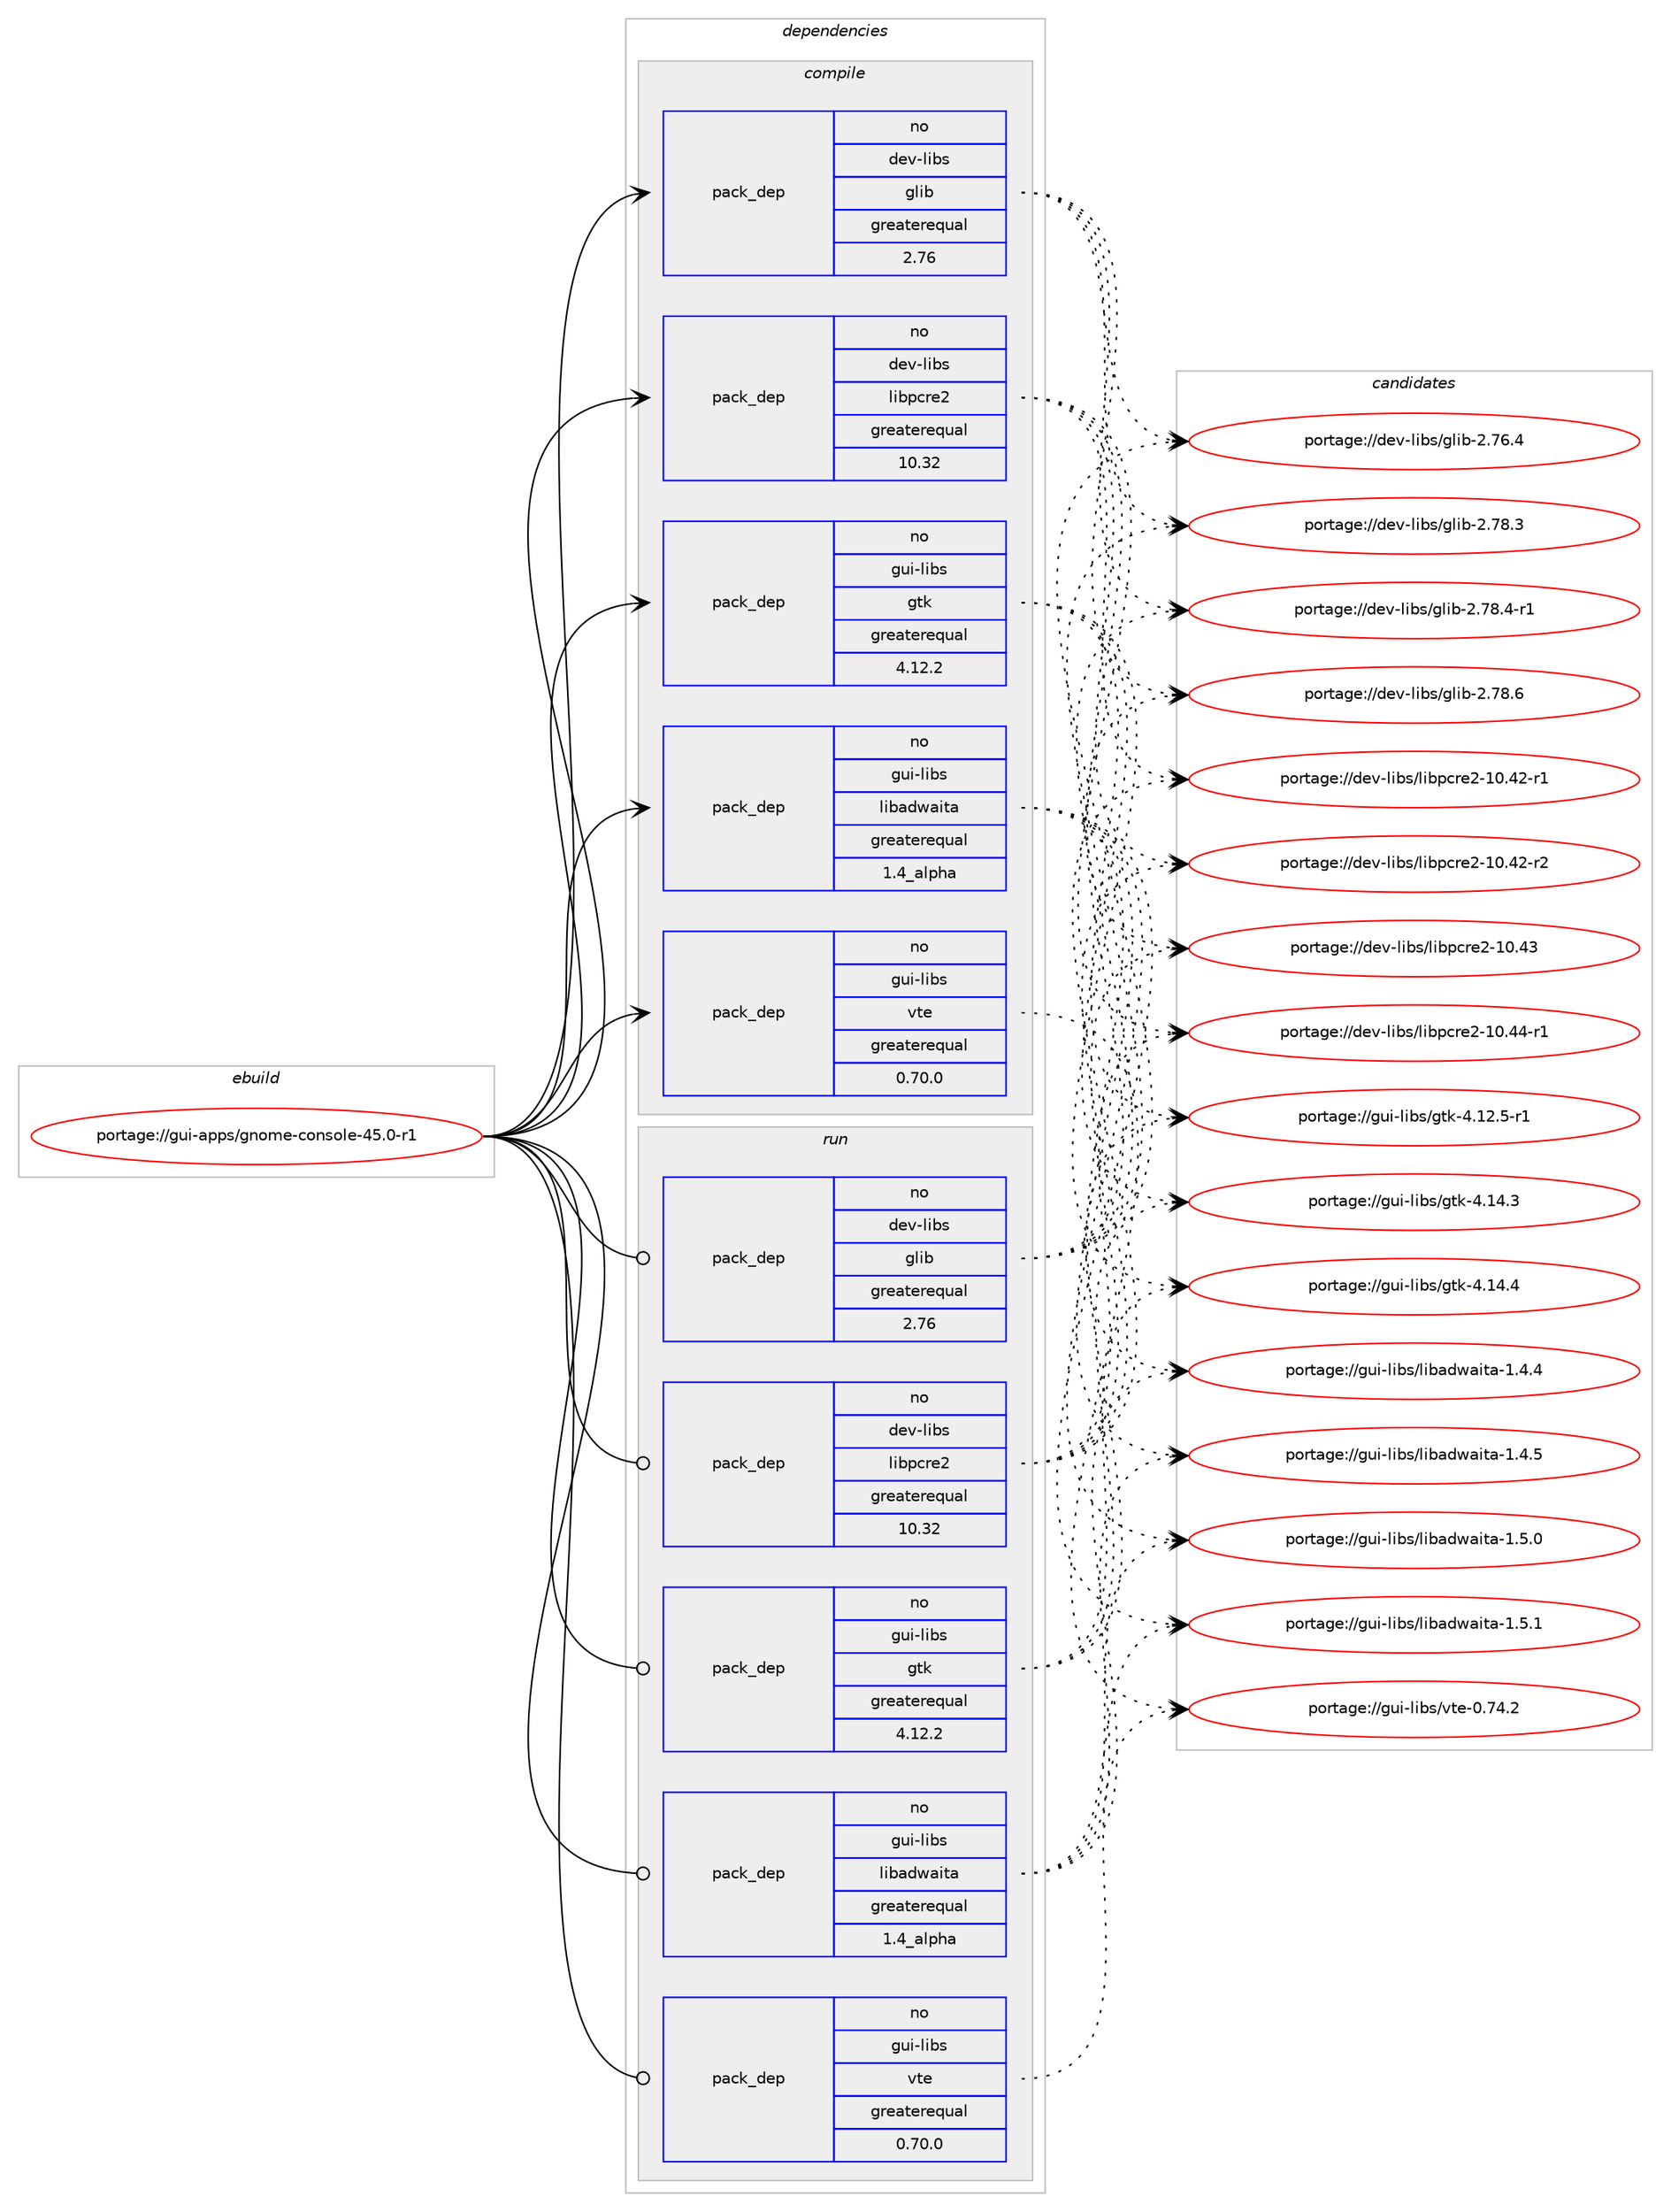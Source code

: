 digraph prolog {

# *************
# Graph options
# *************

newrank=true;
concentrate=true;
compound=true;
graph [rankdir=LR,fontname=Helvetica,fontsize=10,ranksep=1.5];#, ranksep=2.5, nodesep=0.2];
edge  [arrowhead=vee];
node  [fontname=Helvetica,fontsize=10];

# **********
# The ebuild
# **********

subgraph cluster_leftcol {
color=gray;
rank=same;
label=<<i>ebuild</i>>;
id [label="portage://gui-apps/gnome-console-45.0-r1", color=red, width=4, href="../gui-apps/gnome-console-45.0-r1.svg"];
}

# ****************
# The dependencies
# ****************

subgraph cluster_midcol {
color=gray;
label=<<i>dependencies</i>>;
subgraph cluster_compile {
fillcolor="#eeeeee";
style=filled;
label=<<i>compile</i>>;
subgraph pack54534 {
dependency120712 [label=<<TABLE BORDER="0" CELLBORDER="1" CELLSPACING="0" CELLPADDING="4" WIDTH="220"><TR><TD ROWSPAN="6" CELLPADDING="30">pack_dep</TD></TR><TR><TD WIDTH="110">no</TD></TR><TR><TD>dev-libs</TD></TR><TR><TD>glib</TD></TR><TR><TD>greaterequal</TD></TR><TR><TD>2.76</TD></TR></TABLE>>, shape=none, color=blue];
}
id:e -> dependency120712:w [weight=20,style="solid",arrowhead="vee"];
subgraph pack54535 {
dependency120713 [label=<<TABLE BORDER="0" CELLBORDER="1" CELLSPACING="0" CELLPADDING="4" WIDTH="220"><TR><TD ROWSPAN="6" CELLPADDING="30">pack_dep</TD></TR><TR><TD WIDTH="110">no</TD></TR><TR><TD>dev-libs</TD></TR><TR><TD>libpcre2</TD></TR><TR><TD>greaterequal</TD></TR><TR><TD>10.32</TD></TR></TABLE>>, shape=none, color=blue];
}
id:e -> dependency120713:w [weight=20,style="solid",arrowhead="vee"];
# *** BEGIN UNKNOWN DEPENDENCY TYPE (TODO) ***
# id -> package_dependency(portage://gui-apps/gnome-console-45.0-r1,install,no,gnome-base,gsettings-desktop-schemas,none,[,,],[],[])
# *** END UNKNOWN DEPENDENCY TYPE (TODO) ***

# *** BEGIN UNKNOWN DEPENDENCY TYPE (TODO) ***
# id -> package_dependency(portage://gui-apps/gnome-console-45.0-r1,install,no,gnome-base,libgtop,none,[,,],[slot(2),equal],[])
# *** END UNKNOWN DEPENDENCY TYPE (TODO) ***

subgraph pack54536 {
dependency120714 [label=<<TABLE BORDER="0" CELLBORDER="1" CELLSPACING="0" CELLPADDING="4" WIDTH="220"><TR><TD ROWSPAN="6" CELLPADDING="30">pack_dep</TD></TR><TR><TD WIDTH="110">no</TD></TR><TR><TD>gui-libs</TD></TR><TR><TD>gtk</TD></TR><TR><TD>greaterequal</TD></TR><TR><TD>4.12.2</TD></TR></TABLE>>, shape=none, color=blue];
}
id:e -> dependency120714:w [weight=20,style="solid",arrowhead="vee"];
subgraph pack54537 {
dependency120715 [label=<<TABLE BORDER="0" CELLBORDER="1" CELLSPACING="0" CELLPADDING="4" WIDTH="220"><TR><TD ROWSPAN="6" CELLPADDING="30">pack_dep</TD></TR><TR><TD WIDTH="110">no</TD></TR><TR><TD>gui-libs</TD></TR><TR><TD>libadwaita</TD></TR><TR><TD>greaterequal</TD></TR><TR><TD>1.4_alpha</TD></TR></TABLE>>, shape=none, color=blue];
}
id:e -> dependency120715:w [weight=20,style="solid",arrowhead="vee"];
subgraph pack54538 {
dependency120716 [label=<<TABLE BORDER="0" CELLBORDER="1" CELLSPACING="0" CELLPADDING="4" WIDTH="220"><TR><TD ROWSPAN="6" CELLPADDING="30">pack_dep</TD></TR><TR><TD WIDTH="110">no</TD></TR><TR><TD>gui-libs</TD></TR><TR><TD>vte</TD></TR><TR><TD>greaterequal</TD></TR><TR><TD>0.70.0</TD></TR></TABLE>>, shape=none, color=blue];
}
id:e -> dependency120716:w [weight=20,style="solid",arrowhead="vee"];
# *** BEGIN UNKNOWN DEPENDENCY TYPE (TODO) ***
# id -> package_dependency(portage://gui-apps/gnome-console-45.0-r1,install,no,x11-libs,pango,none,[,,],[],[])
# *** END UNKNOWN DEPENDENCY TYPE (TODO) ***

}
subgraph cluster_compileandrun {
fillcolor="#eeeeee";
style=filled;
label=<<i>compile and run</i>>;
}
subgraph cluster_run {
fillcolor="#eeeeee";
style=filled;
label=<<i>run</i>>;
subgraph pack54539 {
dependency120717 [label=<<TABLE BORDER="0" CELLBORDER="1" CELLSPACING="0" CELLPADDING="4" WIDTH="220"><TR><TD ROWSPAN="6" CELLPADDING="30">pack_dep</TD></TR><TR><TD WIDTH="110">no</TD></TR><TR><TD>dev-libs</TD></TR><TR><TD>glib</TD></TR><TR><TD>greaterequal</TD></TR><TR><TD>2.76</TD></TR></TABLE>>, shape=none, color=blue];
}
id:e -> dependency120717:w [weight=20,style="solid",arrowhead="odot"];
subgraph pack54540 {
dependency120718 [label=<<TABLE BORDER="0" CELLBORDER="1" CELLSPACING="0" CELLPADDING="4" WIDTH="220"><TR><TD ROWSPAN="6" CELLPADDING="30">pack_dep</TD></TR><TR><TD WIDTH="110">no</TD></TR><TR><TD>dev-libs</TD></TR><TR><TD>libpcre2</TD></TR><TR><TD>greaterequal</TD></TR><TR><TD>10.32</TD></TR></TABLE>>, shape=none, color=blue];
}
id:e -> dependency120718:w [weight=20,style="solid",arrowhead="odot"];
# *** BEGIN UNKNOWN DEPENDENCY TYPE (TODO) ***
# id -> package_dependency(portage://gui-apps/gnome-console-45.0-r1,run,no,gnome-base,gsettings-desktop-schemas,none,[,,],[],[])
# *** END UNKNOWN DEPENDENCY TYPE (TODO) ***

# *** BEGIN UNKNOWN DEPENDENCY TYPE (TODO) ***
# id -> package_dependency(portage://gui-apps/gnome-console-45.0-r1,run,no,gnome-base,libgtop,none,[,,],[slot(2),equal],[])
# *** END UNKNOWN DEPENDENCY TYPE (TODO) ***

subgraph pack54541 {
dependency120719 [label=<<TABLE BORDER="0" CELLBORDER="1" CELLSPACING="0" CELLPADDING="4" WIDTH="220"><TR><TD ROWSPAN="6" CELLPADDING="30">pack_dep</TD></TR><TR><TD WIDTH="110">no</TD></TR><TR><TD>gui-libs</TD></TR><TR><TD>gtk</TD></TR><TR><TD>greaterequal</TD></TR><TR><TD>4.12.2</TD></TR></TABLE>>, shape=none, color=blue];
}
id:e -> dependency120719:w [weight=20,style="solid",arrowhead="odot"];
subgraph pack54542 {
dependency120720 [label=<<TABLE BORDER="0" CELLBORDER="1" CELLSPACING="0" CELLPADDING="4" WIDTH="220"><TR><TD ROWSPAN="6" CELLPADDING="30">pack_dep</TD></TR><TR><TD WIDTH="110">no</TD></TR><TR><TD>gui-libs</TD></TR><TR><TD>libadwaita</TD></TR><TR><TD>greaterequal</TD></TR><TR><TD>1.4_alpha</TD></TR></TABLE>>, shape=none, color=blue];
}
id:e -> dependency120720:w [weight=20,style="solid",arrowhead="odot"];
subgraph pack54543 {
dependency120721 [label=<<TABLE BORDER="0" CELLBORDER="1" CELLSPACING="0" CELLPADDING="4" WIDTH="220"><TR><TD ROWSPAN="6" CELLPADDING="30">pack_dep</TD></TR><TR><TD WIDTH="110">no</TD></TR><TR><TD>gui-libs</TD></TR><TR><TD>vte</TD></TR><TR><TD>greaterequal</TD></TR><TR><TD>0.70.0</TD></TR></TABLE>>, shape=none, color=blue];
}
id:e -> dependency120721:w [weight=20,style="solid",arrowhead="odot"];
# *** BEGIN UNKNOWN DEPENDENCY TYPE (TODO) ***
# id -> package_dependency(portage://gui-apps/gnome-console-45.0-r1,run,no,x11-libs,pango,none,[,,],[],[])
# *** END UNKNOWN DEPENDENCY TYPE (TODO) ***

}
}

# **************
# The candidates
# **************

subgraph cluster_choices {
rank=same;
color=gray;
label=<<i>candidates</i>>;

subgraph choice54534 {
color=black;
nodesep=1;
choice1001011184510810598115471031081059845504655544652 [label="portage://dev-libs/glib-2.76.4", color=red, width=4,href="../dev-libs/glib-2.76.4.svg"];
choice1001011184510810598115471031081059845504655564651 [label="portage://dev-libs/glib-2.78.3", color=red, width=4,href="../dev-libs/glib-2.78.3.svg"];
choice10010111845108105981154710310810598455046555646524511449 [label="portage://dev-libs/glib-2.78.4-r1", color=red, width=4,href="../dev-libs/glib-2.78.4-r1.svg"];
choice1001011184510810598115471031081059845504655564654 [label="portage://dev-libs/glib-2.78.6", color=red, width=4,href="../dev-libs/glib-2.78.6.svg"];
dependency120712:e -> choice1001011184510810598115471031081059845504655544652:w [style=dotted,weight="100"];
dependency120712:e -> choice1001011184510810598115471031081059845504655564651:w [style=dotted,weight="100"];
dependency120712:e -> choice10010111845108105981154710310810598455046555646524511449:w [style=dotted,weight="100"];
dependency120712:e -> choice1001011184510810598115471031081059845504655564654:w [style=dotted,weight="100"];
}
subgraph choice54535 {
color=black;
nodesep=1;
choice1001011184510810598115471081059811299114101504549484652504511449 [label="portage://dev-libs/libpcre2-10.42-r1", color=red, width=4,href="../dev-libs/libpcre2-10.42-r1.svg"];
choice1001011184510810598115471081059811299114101504549484652504511450 [label="portage://dev-libs/libpcre2-10.42-r2", color=red, width=4,href="../dev-libs/libpcre2-10.42-r2.svg"];
choice100101118451081059811547108105981129911410150454948465251 [label="portage://dev-libs/libpcre2-10.43", color=red, width=4,href="../dev-libs/libpcre2-10.43.svg"];
choice1001011184510810598115471081059811299114101504549484652524511449 [label="portage://dev-libs/libpcre2-10.44-r1", color=red, width=4,href="../dev-libs/libpcre2-10.44-r1.svg"];
dependency120713:e -> choice1001011184510810598115471081059811299114101504549484652504511449:w [style=dotted,weight="100"];
dependency120713:e -> choice1001011184510810598115471081059811299114101504549484652504511450:w [style=dotted,weight="100"];
dependency120713:e -> choice100101118451081059811547108105981129911410150454948465251:w [style=dotted,weight="100"];
dependency120713:e -> choice1001011184510810598115471081059811299114101504549484652524511449:w [style=dotted,weight="100"];
}
subgraph choice54536 {
color=black;
nodesep=1;
choice103117105451081059811547103116107455246495046534511449 [label="portage://gui-libs/gtk-4.12.5-r1", color=red, width=4,href="../gui-libs/gtk-4.12.5-r1.svg"];
choice10311710545108105981154710311610745524649524651 [label="portage://gui-libs/gtk-4.14.3", color=red, width=4,href="../gui-libs/gtk-4.14.3.svg"];
choice10311710545108105981154710311610745524649524652 [label="portage://gui-libs/gtk-4.14.4", color=red, width=4,href="../gui-libs/gtk-4.14.4.svg"];
dependency120714:e -> choice103117105451081059811547103116107455246495046534511449:w [style=dotted,weight="100"];
dependency120714:e -> choice10311710545108105981154710311610745524649524651:w [style=dotted,weight="100"];
dependency120714:e -> choice10311710545108105981154710311610745524649524652:w [style=dotted,weight="100"];
}
subgraph choice54537 {
color=black;
nodesep=1;
choice10311710545108105981154710810598971001199710511697454946524652 [label="portage://gui-libs/libadwaita-1.4.4", color=red, width=4,href="../gui-libs/libadwaita-1.4.4.svg"];
choice10311710545108105981154710810598971001199710511697454946524653 [label="portage://gui-libs/libadwaita-1.4.5", color=red, width=4,href="../gui-libs/libadwaita-1.4.5.svg"];
choice10311710545108105981154710810598971001199710511697454946534648 [label="portage://gui-libs/libadwaita-1.5.0", color=red, width=4,href="../gui-libs/libadwaita-1.5.0.svg"];
choice10311710545108105981154710810598971001199710511697454946534649 [label="portage://gui-libs/libadwaita-1.5.1", color=red, width=4,href="../gui-libs/libadwaita-1.5.1.svg"];
dependency120715:e -> choice10311710545108105981154710810598971001199710511697454946524652:w [style=dotted,weight="100"];
dependency120715:e -> choice10311710545108105981154710810598971001199710511697454946524653:w [style=dotted,weight="100"];
dependency120715:e -> choice10311710545108105981154710810598971001199710511697454946534648:w [style=dotted,weight="100"];
dependency120715:e -> choice10311710545108105981154710810598971001199710511697454946534649:w [style=dotted,weight="100"];
}
subgraph choice54538 {
color=black;
nodesep=1;
choice10311710545108105981154711811610145484655524650 [label="portage://gui-libs/vte-0.74.2", color=red, width=4,href="../gui-libs/vte-0.74.2.svg"];
dependency120716:e -> choice10311710545108105981154711811610145484655524650:w [style=dotted,weight="100"];
}
subgraph choice54539 {
color=black;
nodesep=1;
choice1001011184510810598115471031081059845504655544652 [label="portage://dev-libs/glib-2.76.4", color=red, width=4,href="../dev-libs/glib-2.76.4.svg"];
choice1001011184510810598115471031081059845504655564651 [label="portage://dev-libs/glib-2.78.3", color=red, width=4,href="../dev-libs/glib-2.78.3.svg"];
choice10010111845108105981154710310810598455046555646524511449 [label="portage://dev-libs/glib-2.78.4-r1", color=red, width=4,href="../dev-libs/glib-2.78.4-r1.svg"];
choice1001011184510810598115471031081059845504655564654 [label="portage://dev-libs/glib-2.78.6", color=red, width=4,href="../dev-libs/glib-2.78.6.svg"];
dependency120717:e -> choice1001011184510810598115471031081059845504655544652:w [style=dotted,weight="100"];
dependency120717:e -> choice1001011184510810598115471031081059845504655564651:w [style=dotted,weight="100"];
dependency120717:e -> choice10010111845108105981154710310810598455046555646524511449:w [style=dotted,weight="100"];
dependency120717:e -> choice1001011184510810598115471031081059845504655564654:w [style=dotted,weight="100"];
}
subgraph choice54540 {
color=black;
nodesep=1;
choice1001011184510810598115471081059811299114101504549484652504511449 [label="portage://dev-libs/libpcre2-10.42-r1", color=red, width=4,href="../dev-libs/libpcre2-10.42-r1.svg"];
choice1001011184510810598115471081059811299114101504549484652504511450 [label="portage://dev-libs/libpcre2-10.42-r2", color=red, width=4,href="../dev-libs/libpcre2-10.42-r2.svg"];
choice100101118451081059811547108105981129911410150454948465251 [label="portage://dev-libs/libpcre2-10.43", color=red, width=4,href="../dev-libs/libpcre2-10.43.svg"];
choice1001011184510810598115471081059811299114101504549484652524511449 [label="portage://dev-libs/libpcre2-10.44-r1", color=red, width=4,href="../dev-libs/libpcre2-10.44-r1.svg"];
dependency120718:e -> choice1001011184510810598115471081059811299114101504549484652504511449:w [style=dotted,weight="100"];
dependency120718:e -> choice1001011184510810598115471081059811299114101504549484652504511450:w [style=dotted,weight="100"];
dependency120718:e -> choice100101118451081059811547108105981129911410150454948465251:w [style=dotted,weight="100"];
dependency120718:e -> choice1001011184510810598115471081059811299114101504549484652524511449:w [style=dotted,weight="100"];
}
subgraph choice54541 {
color=black;
nodesep=1;
choice103117105451081059811547103116107455246495046534511449 [label="portage://gui-libs/gtk-4.12.5-r1", color=red, width=4,href="../gui-libs/gtk-4.12.5-r1.svg"];
choice10311710545108105981154710311610745524649524651 [label="portage://gui-libs/gtk-4.14.3", color=red, width=4,href="../gui-libs/gtk-4.14.3.svg"];
choice10311710545108105981154710311610745524649524652 [label="portage://gui-libs/gtk-4.14.4", color=red, width=4,href="../gui-libs/gtk-4.14.4.svg"];
dependency120719:e -> choice103117105451081059811547103116107455246495046534511449:w [style=dotted,weight="100"];
dependency120719:e -> choice10311710545108105981154710311610745524649524651:w [style=dotted,weight="100"];
dependency120719:e -> choice10311710545108105981154710311610745524649524652:w [style=dotted,weight="100"];
}
subgraph choice54542 {
color=black;
nodesep=1;
choice10311710545108105981154710810598971001199710511697454946524652 [label="portage://gui-libs/libadwaita-1.4.4", color=red, width=4,href="../gui-libs/libadwaita-1.4.4.svg"];
choice10311710545108105981154710810598971001199710511697454946524653 [label="portage://gui-libs/libadwaita-1.4.5", color=red, width=4,href="../gui-libs/libadwaita-1.4.5.svg"];
choice10311710545108105981154710810598971001199710511697454946534648 [label="portage://gui-libs/libadwaita-1.5.0", color=red, width=4,href="../gui-libs/libadwaita-1.5.0.svg"];
choice10311710545108105981154710810598971001199710511697454946534649 [label="portage://gui-libs/libadwaita-1.5.1", color=red, width=4,href="../gui-libs/libadwaita-1.5.1.svg"];
dependency120720:e -> choice10311710545108105981154710810598971001199710511697454946524652:w [style=dotted,weight="100"];
dependency120720:e -> choice10311710545108105981154710810598971001199710511697454946524653:w [style=dotted,weight="100"];
dependency120720:e -> choice10311710545108105981154710810598971001199710511697454946534648:w [style=dotted,weight="100"];
dependency120720:e -> choice10311710545108105981154710810598971001199710511697454946534649:w [style=dotted,weight="100"];
}
subgraph choice54543 {
color=black;
nodesep=1;
choice10311710545108105981154711811610145484655524650 [label="portage://gui-libs/vte-0.74.2", color=red, width=4,href="../gui-libs/vte-0.74.2.svg"];
dependency120721:e -> choice10311710545108105981154711811610145484655524650:w [style=dotted,weight="100"];
}
}

}
